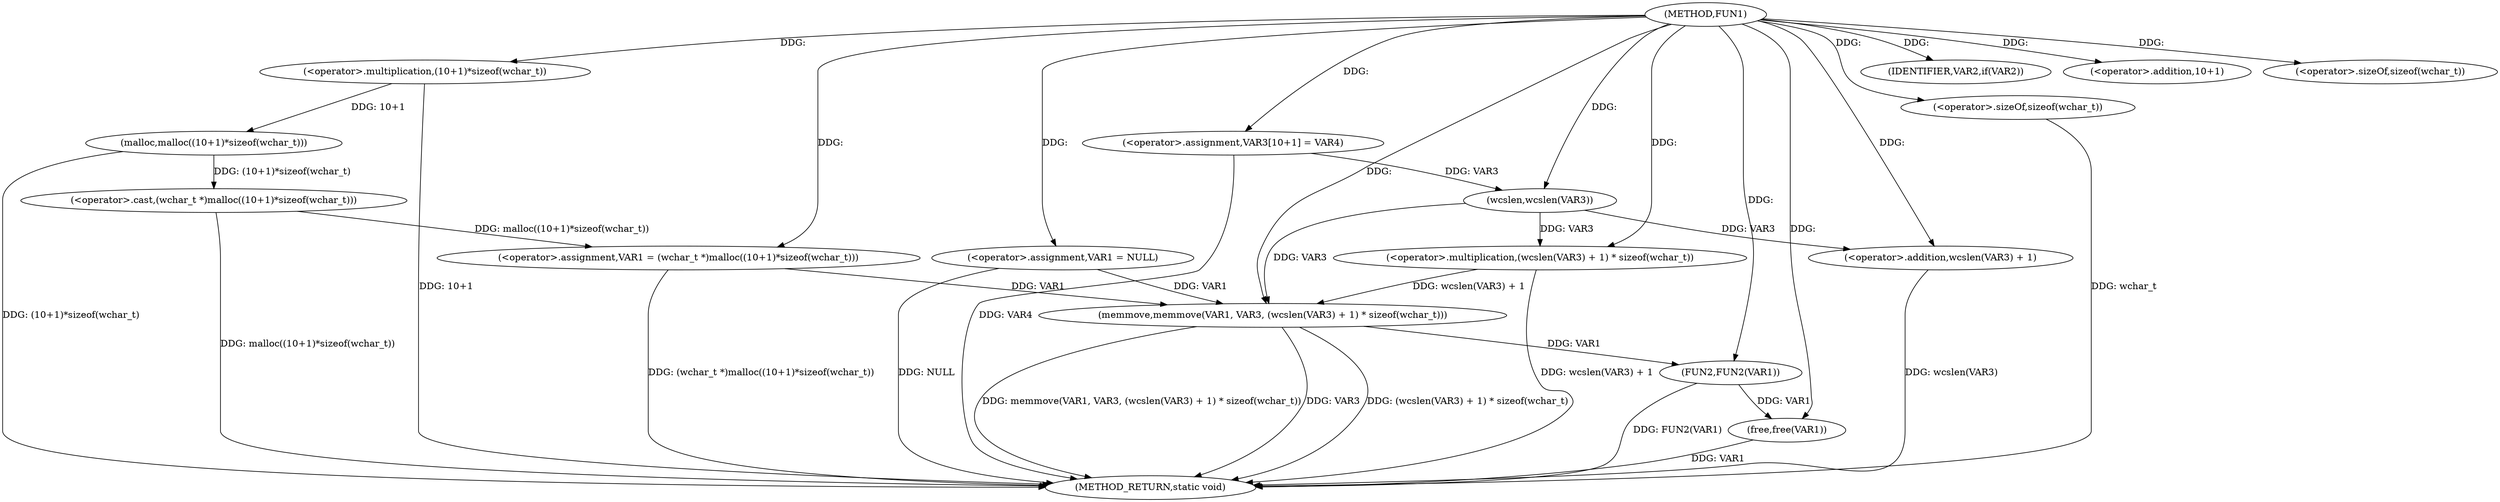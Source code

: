 digraph FUN1 {  
"1000100" [label = "(METHOD,FUN1)" ]
"1000139" [label = "(METHOD_RETURN,static void)" ]
"1000103" [label = "(<operator>.assignment,VAR1 = NULL)" ]
"1000107" [label = "(IDENTIFIER,VAR2,if(VAR2))" ]
"1000109" [label = "(<operator>.assignment,VAR1 = (wchar_t *)malloc((10+1)*sizeof(wchar_t)))" ]
"1000111" [label = "(<operator>.cast,(wchar_t *)malloc((10+1)*sizeof(wchar_t)))" ]
"1000113" [label = "(malloc,malloc((10+1)*sizeof(wchar_t)))" ]
"1000114" [label = "(<operator>.multiplication,(10+1)*sizeof(wchar_t))" ]
"1000115" [label = "(<operator>.addition,10+1)" ]
"1000118" [label = "(<operator>.sizeOf,sizeof(wchar_t))" ]
"1000122" [label = "(<operator>.assignment,VAR3[10+1] = VAR4)" ]
"1000125" [label = "(memmove,memmove(VAR1, VAR3, (wcslen(VAR3) + 1) * sizeof(wchar_t)))" ]
"1000128" [label = "(<operator>.multiplication,(wcslen(VAR3) + 1) * sizeof(wchar_t))" ]
"1000129" [label = "(<operator>.addition,wcslen(VAR3) + 1)" ]
"1000130" [label = "(wcslen,wcslen(VAR3))" ]
"1000133" [label = "(<operator>.sizeOf,sizeof(wchar_t))" ]
"1000135" [label = "(FUN2,FUN2(VAR1))" ]
"1000137" [label = "(free,free(VAR1))" ]
  "1000129" -> "1000139"  [ label = "DDG: wcslen(VAR3)"] 
  "1000125" -> "1000139"  [ label = "DDG: memmove(VAR1, VAR3, (wcslen(VAR3) + 1) * sizeof(wchar_t))"] 
  "1000103" -> "1000139"  [ label = "DDG: NULL"] 
  "1000113" -> "1000139"  [ label = "DDG: (10+1)*sizeof(wchar_t)"] 
  "1000114" -> "1000139"  [ label = "DDG: 10+1"] 
  "1000125" -> "1000139"  [ label = "DDG: VAR3"] 
  "1000109" -> "1000139"  [ label = "DDG: (wchar_t *)malloc((10+1)*sizeof(wchar_t))"] 
  "1000122" -> "1000139"  [ label = "DDG: VAR4"] 
  "1000128" -> "1000139"  [ label = "DDG: wcslen(VAR3) + 1"] 
  "1000133" -> "1000139"  [ label = "DDG: wchar_t"] 
  "1000135" -> "1000139"  [ label = "DDG: FUN2(VAR1)"] 
  "1000111" -> "1000139"  [ label = "DDG: malloc((10+1)*sizeof(wchar_t))"] 
  "1000125" -> "1000139"  [ label = "DDG: (wcslen(VAR3) + 1) * sizeof(wchar_t)"] 
  "1000137" -> "1000139"  [ label = "DDG: VAR1"] 
  "1000100" -> "1000103"  [ label = "DDG: "] 
  "1000100" -> "1000107"  [ label = "DDG: "] 
  "1000111" -> "1000109"  [ label = "DDG: malloc((10+1)*sizeof(wchar_t))"] 
  "1000100" -> "1000109"  [ label = "DDG: "] 
  "1000113" -> "1000111"  [ label = "DDG: (10+1)*sizeof(wchar_t)"] 
  "1000114" -> "1000113"  [ label = "DDG: 10+1"] 
  "1000100" -> "1000114"  [ label = "DDG: "] 
  "1000100" -> "1000115"  [ label = "DDG: "] 
  "1000100" -> "1000118"  [ label = "DDG: "] 
  "1000100" -> "1000122"  [ label = "DDG: "] 
  "1000103" -> "1000125"  [ label = "DDG: VAR1"] 
  "1000109" -> "1000125"  [ label = "DDG: VAR1"] 
  "1000100" -> "1000125"  [ label = "DDG: "] 
  "1000130" -> "1000125"  [ label = "DDG: VAR3"] 
  "1000128" -> "1000125"  [ label = "DDG: wcslen(VAR3) + 1"] 
  "1000130" -> "1000128"  [ label = "DDG: VAR3"] 
  "1000100" -> "1000128"  [ label = "DDG: "] 
  "1000130" -> "1000129"  [ label = "DDG: VAR3"] 
  "1000122" -> "1000130"  [ label = "DDG: VAR3"] 
  "1000100" -> "1000130"  [ label = "DDG: "] 
  "1000100" -> "1000129"  [ label = "DDG: "] 
  "1000100" -> "1000133"  [ label = "DDG: "] 
  "1000125" -> "1000135"  [ label = "DDG: VAR1"] 
  "1000100" -> "1000135"  [ label = "DDG: "] 
  "1000135" -> "1000137"  [ label = "DDG: VAR1"] 
  "1000100" -> "1000137"  [ label = "DDG: "] 
}

